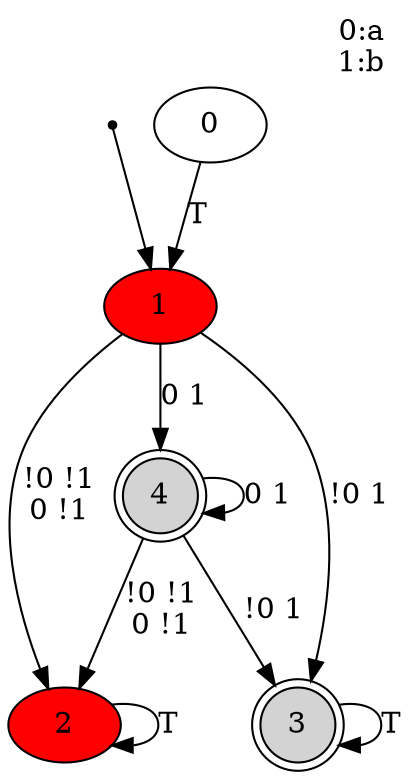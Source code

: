 digraph g {
  init  [shape=point,comment=""]
  0  [comment=""]
  1  [style=filled,fillcolor=red,comment=""]
  2  [style=filled,fillcolor=red,comment=""]
  3  [shape=doublecircle,style=filled,fillcolor=lightgrey,comment=""]
  4  [shape=doublecircle,style=filled,fillcolor=lightgrey,comment=""]
  0 -> 1 [label="T"]
  1 -> 2 [label="!0 !1\n0 !1"]
  1 -> 3 [label="!0 1"]
  1 -> 4 [label="0 1"]
  2 -> 2 [label="T"]
  3 -> 3 [label="T"]
  4 -> 2 [label="!0 !1\n0 !1"]
  4 -> 3 [label="!0 1"]
  4 -> 4 [label="0 1"]
  init -> 1
label = "0:a\n1:b\n"
labelloc = t
labeljust = r
}
